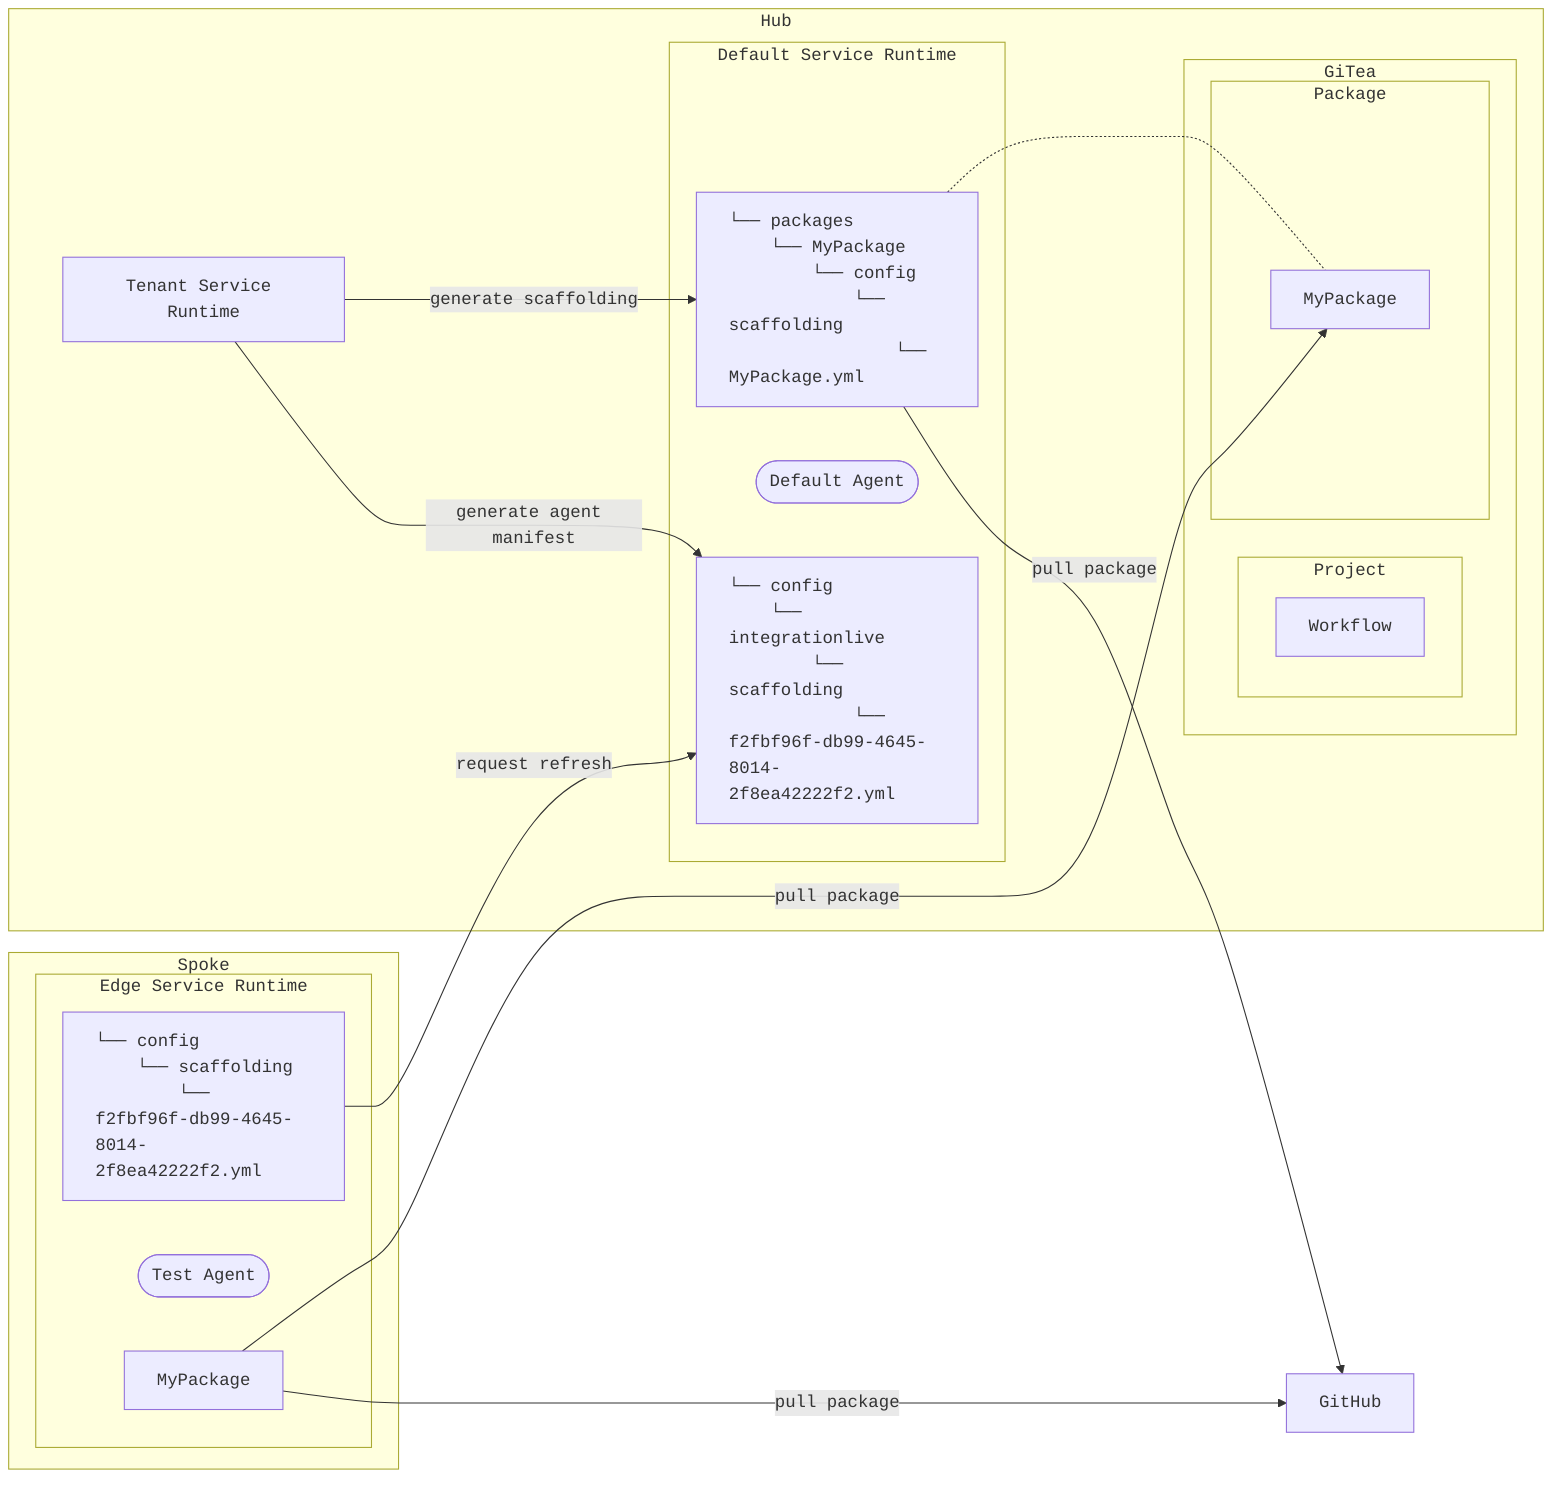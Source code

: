%%{
init: {
'themeVariables': {
'fontFamily': 'monospace'
}
}
}%%
flowchart LR
  github[GitHub]
subgraph hub[Hub]
hub.tsr["Tenant Service Runtime"]
subgraph hub.git["GiTea"]
subgraph hub.git.project["Project"]
hub.git.project.wf["Workflow"]
end
subgraph hub.git.pkg["Package"]
hub.git.pkg.my["MyPackage"]
end
end
subgraph hub.svc["Default Service Runtime"]
hub.svc.am["<div style='text-align: left;'>└── config
#8200;#8200;#8200;#8200;└── integrationlive
#8200;#8200;#8200;#8200;#8200;#8200;#8200;#8200;└── scaffolding
#8200;#8200;#8200;#8200;#8200;#8200;#8200;#8200;#8200;#8200;#8200;#8200;└── f2fbf96f-db99-4645-8014-2f8ea42222f2.yml
</div>"]
hub.svc.agent(["Default Agent"])
hub.svc.pkg["<div style='text-align: left;'>└── packages
#8200;#8200;#8200;#8200;└── MyPackage
#8200;#8200;#8200;#8200;#8200;#8200;#8200;#8200;└── config
#8200;#8200;#8200;#8200;#8200;#8200;#8200;#8200;#8200;#8200;#8200;#8200;└── scaffolding
#8200;#8200;#8200;#8200;#8200;#8200;#8200;#8200;#8200;#8200;#8200;#8200;#8200;#8200;#8200;#8200;└── MyPackage.yml
</div>"]
end
end
subgraph spoke [Spoke]
subgraph spoke.svc["Edge Service Runtime"]
spoke.svc.am["<div style='text-align: left;'>└── config
#8200;#8200;#8200;#8200;└── scaffolding
#8200;#8200;#8200;#8200;#8200;#8200;#8200;#8200;└── f2fbf96f-db99-4645-8014-2f8ea42222f2.yml
</div>"]
spoke.svc.agent(["Test Agent"])
spoke.svc.pkg["MyPackage"]
end
end
hub.tsr -- generate scaffolding --> hub.svc.pkg
hub.tsr -- generate agent manifest --> hub.svc.am
hub.svc.pkg -.- hub.git.pkg.my
hub.svc.pkg -- pull package --> github
spoke.svc.am -- request refresh --> hub.svc.am
spoke.svc.pkg -- pull package --> hub.git.pkg.my
spoke.svc.pkg -- pull package --> github